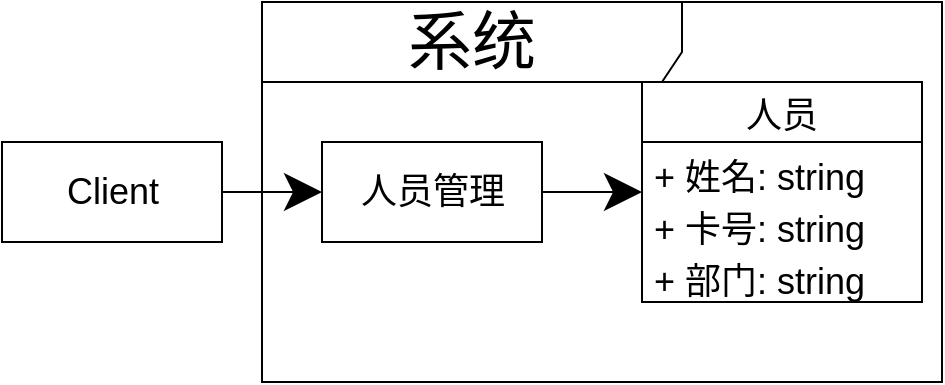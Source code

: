 <mxfile version="14.6.13" type="device"><diagram id="Bfc0rugBsH569nbIfP42" name="第 1 页"><mxGraphModel dx="1749" dy="710" grid="1" gridSize="10" guides="1" tooltips="1" connect="1" arrows="1" fold="1" page="1" pageScale="1" pageWidth="827" pageHeight="1169" math="0" shadow="0"><root><mxCell id="0"/><mxCell id="1" parent="0"/><mxCell id="pGcVfLcboACalzwTkMEj-9" value="&lt;font style=&quot;font-size: 32px&quot;&gt;系统&lt;/font&gt;" style="shape=umlFrame;whiteSpace=wrap;html=1;width=210;height=40;fontSize=32;" parent="1" vertex="1"><mxGeometry x="100" y="170" width="340" height="190" as="geometry"/></mxCell><mxCell id="tE9UcTOnjwwbnKz9Tktc-1" value="人员" style="swimlane;fontStyle=0;childLayout=stackLayout;horizontal=1;startSize=30;fillColor=none;horizontalStack=0;resizeParent=1;resizeParentMax=0;resizeLast=0;collapsible=1;marginBottom=0;fontSize=18;" parent="1" vertex="1"><mxGeometry x="290" y="210" width="140" height="110" as="geometry"/></mxCell><mxCell id="tE9UcTOnjwwbnKz9Tktc-2" value="+ 姓名: string" style="text;strokeColor=none;fillColor=none;align=left;verticalAlign=top;spacingLeft=4;spacingRight=4;overflow=hidden;rotatable=0;points=[[0,0.5],[1,0.5]];portConstraint=eastwest;fontSize=18;" parent="tE9UcTOnjwwbnKz9Tktc-1" vertex="1"><mxGeometry y="30" width="140" height="26" as="geometry"/></mxCell><mxCell id="tE9UcTOnjwwbnKz9Tktc-3" value="+ 卡号: string" style="text;strokeColor=none;fillColor=none;align=left;verticalAlign=top;spacingLeft=4;spacingRight=4;overflow=hidden;rotatable=0;points=[[0,0.5],[1,0.5]];portConstraint=eastwest;fontSize=18;" parent="tE9UcTOnjwwbnKz9Tktc-1" vertex="1"><mxGeometry y="56" width="140" height="26" as="geometry"/></mxCell><mxCell id="tE9UcTOnjwwbnKz9Tktc-4" value="+ 部门: string" style="text;strokeColor=none;fillColor=none;align=left;verticalAlign=top;spacingLeft=4;spacingRight=4;overflow=hidden;rotatable=0;points=[[0,0.5],[1,0.5]];portConstraint=eastwest;fontSize=18;" parent="tE9UcTOnjwwbnKz9Tktc-1" vertex="1"><mxGeometry y="82" width="140" height="28" as="geometry"/></mxCell><mxCell id="pGcVfLcboACalzwTkMEj-6" style="edgeStyle=orthogonalEdgeStyle;rounded=0;orthogonalLoop=1;jettySize=auto;html=1;endSize=16;startSize=16;" parent="1" source="pGcVfLcboACalzwTkMEj-5" target="tE9UcTOnjwwbnKz9Tktc-1" edge="1"><mxGeometry relative="1" as="geometry"/></mxCell><mxCell id="pGcVfLcboACalzwTkMEj-5" value="人员管理" style="html=1;fontSize=18;" parent="1" vertex="1"><mxGeometry x="130" y="240" width="110" height="50" as="geometry"/></mxCell><mxCell id="pGcVfLcboACalzwTkMEj-8" style="edgeStyle=orthogonalEdgeStyle;rounded=0;orthogonalLoop=1;jettySize=auto;html=1;entryX=0;entryY=0.5;entryDx=0;entryDy=0;endSize=16;startSize=16;" parent="1" source="pGcVfLcboACalzwTkMEj-7" target="pGcVfLcboACalzwTkMEj-5" edge="1"><mxGeometry relative="1" as="geometry"/></mxCell><mxCell id="pGcVfLcboACalzwTkMEj-7" value="Client" style="html=1;fontSize=18;" parent="1" vertex="1"><mxGeometry x="-30" y="240" width="110" height="50" as="geometry"/></mxCell></root></mxGraphModel></diagram></mxfile>